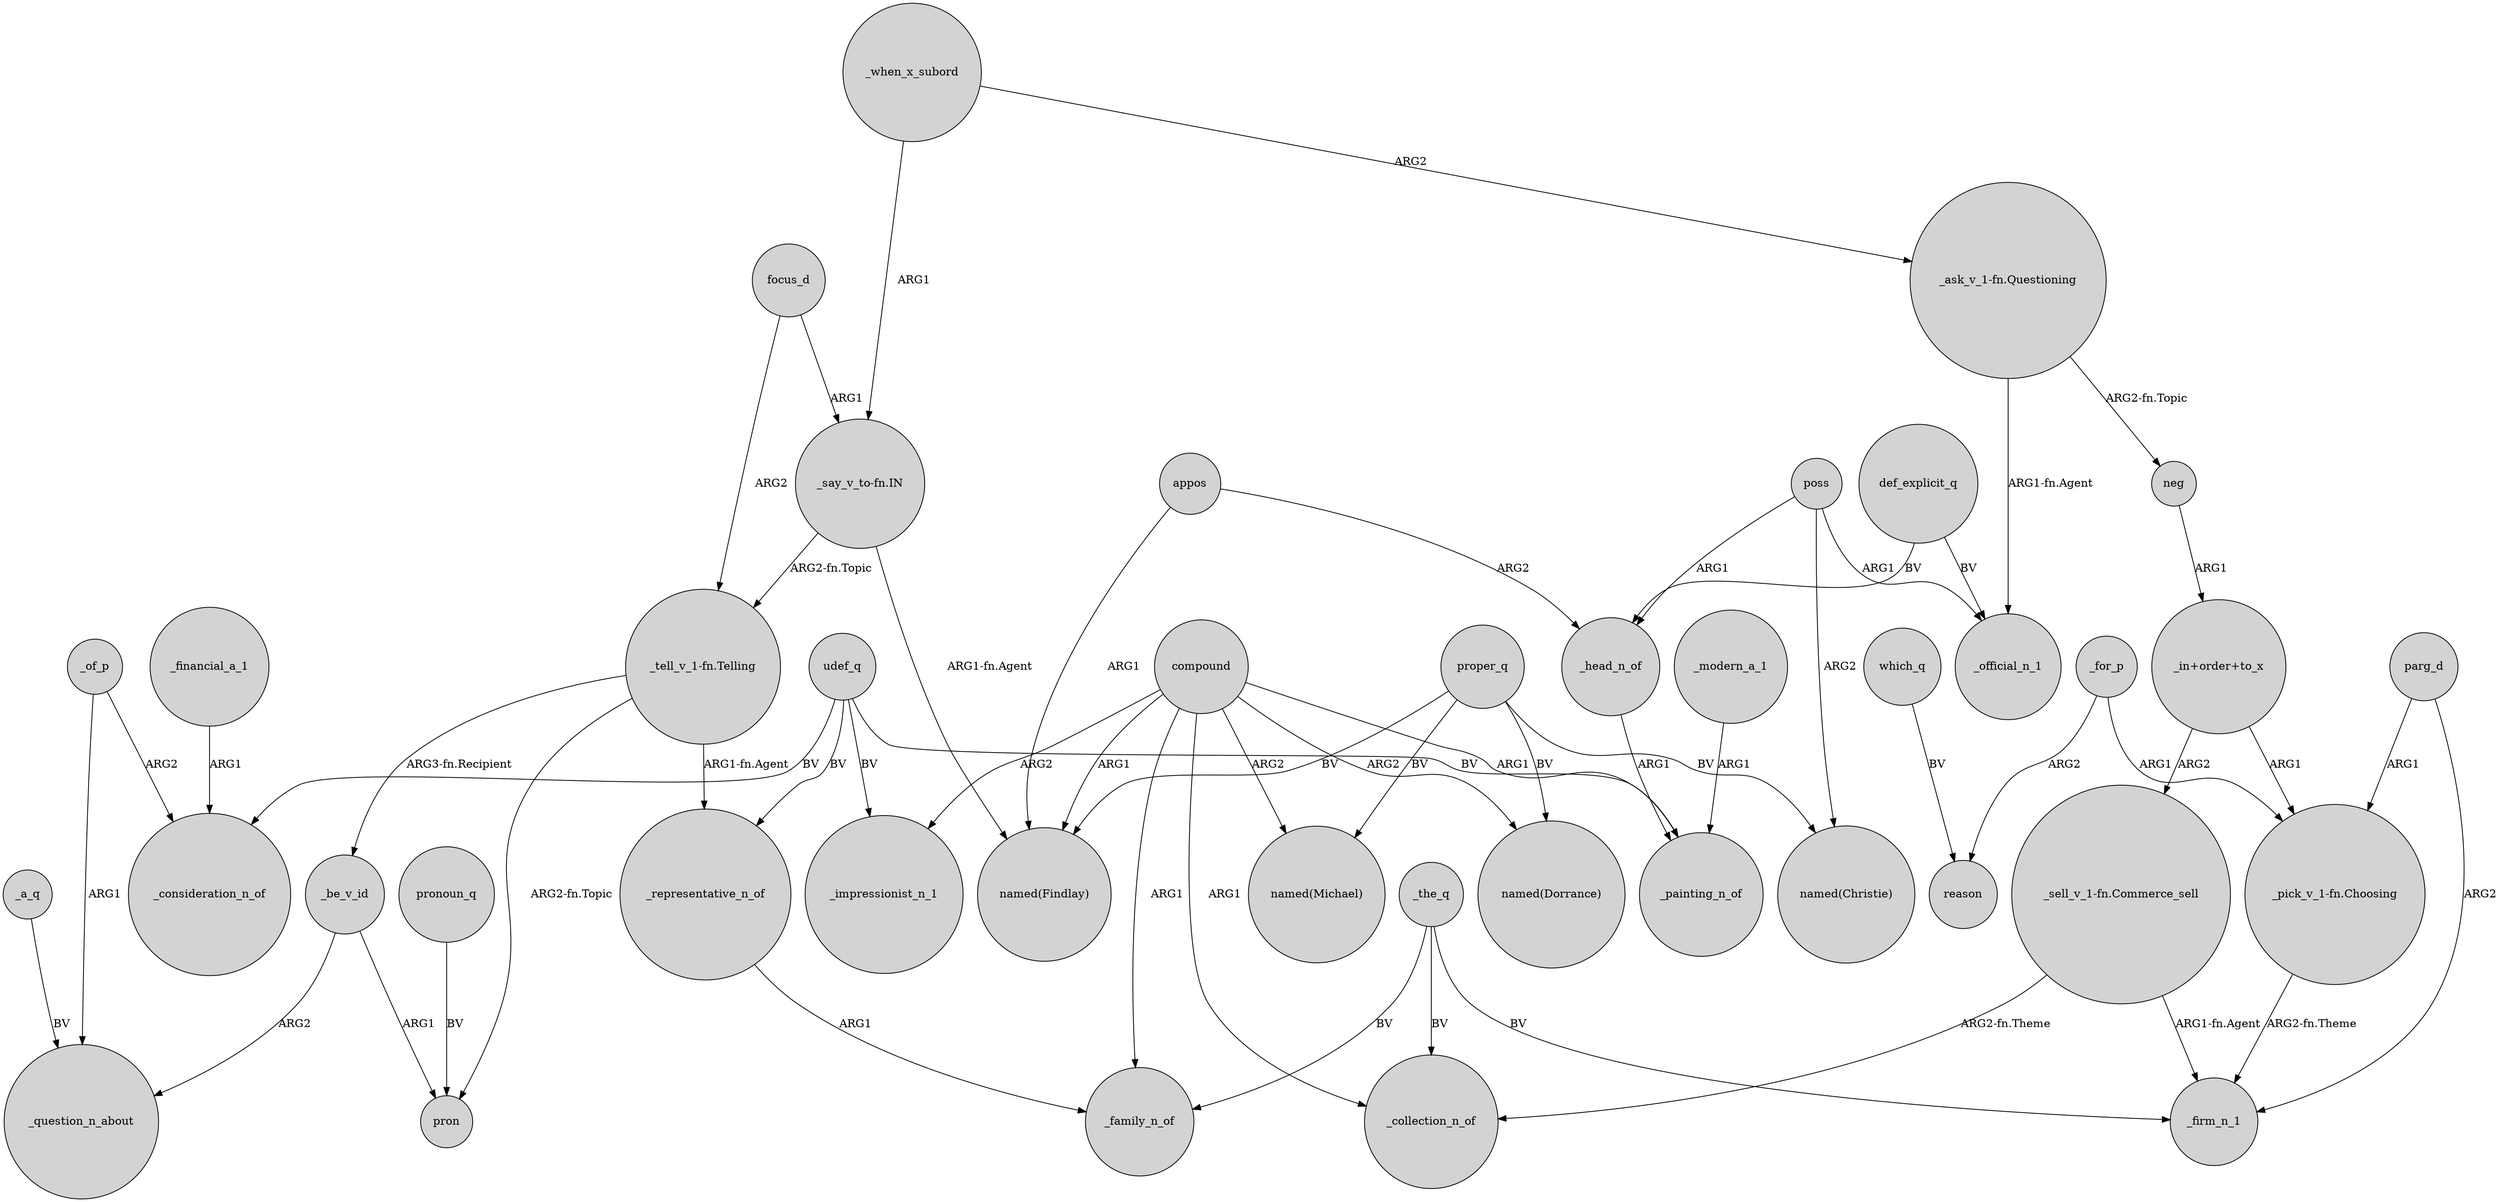 digraph {
	node [shape=circle style=filled]
	udef_q -> _consideration_n_of [label=BV]
	"_tell_v_1-fn.Telling" -> pron [label="ARG2-fn.Topic"]
	udef_q -> _impressionist_n_1 [label=BV]
	compound -> _family_n_of [label=ARG1]
	"_say_v_to-fn.IN" -> "named(Findlay)" [label="ARG1-fn.Agent"]
	_head_n_of -> _painting_n_of [label=ARG1]
	poss -> _head_n_of [label=ARG1]
	proper_q -> "named(Christie)" [label=BV]
	"_tell_v_1-fn.Telling" -> _representative_n_of [label="ARG1-fn.Agent"]
	_when_x_subord -> "_say_v_to-fn.IN" [label=ARG1]
	"_tell_v_1-fn.Telling" -> _be_v_id [label="ARG3-fn.Recipient"]
	_modern_a_1 -> _painting_n_of [label=ARG1]
	"_sell_v_1-fn.Commerce_sell" -> _collection_n_of [label="ARG2-fn.Theme"]
	_for_p -> reason [label=ARG2]
	compound -> _impressionist_n_1 [label=ARG2]
	appos -> "named(Findlay)" [label=ARG1]
	neg -> "_in+order+to_x" [label=ARG1]
	appos -> _head_n_of [label=ARG2]
	def_explicit_q -> _head_n_of [label=BV]
	def_explicit_q -> _official_n_1 [label=BV]
	_the_q -> _family_n_of [label=BV]
	_when_x_subord -> "_ask_v_1-fn.Questioning" [label=ARG2]
	_financial_a_1 -> _consideration_n_of [label=ARG1]
	_be_v_id -> _question_n_about [label=ARG2]
	udef_q -> _representative_n_of [label=BV]
	"_ask_v_1-fn.Questioning" -> _official_n_1 [label="ARG1-fn.Agent"]
	"_pick_v_1-fn.Choosing" -> _firm_n_1 [label="ARG2-fn.Theme"]
	_be_v_id -> pron [label=ARG1]
	proper_q -> "named(Dorrance)" [label=BV]
	proper_q -> "named(Michael)" [label=BV]
	_of_p -> _consideration_n_of [label=ARG2]
	which_q -> reason [label=BV]
	pronoun_q -> pron [label=BV]
	compound -> "named(Findlay)" [label=ARG1]
	compound -> _painting_n_of [label=ARG1]
	focus_d -> "_tell_v_1-fn.Telling" [label=ARG2]
	poss -> "named(Christie)" [label=ARG2]
	_the_q -> _collection_n_of [label=BV]
	_the_q -> _firm_n_1 [label=BV]
	_of_p -> _question_n_about [label=ARG1]
	compound -> "named(Dorrance)" [label=ARG2]
	udef_q -> _painting_n_of [label=BV]
	poss -> _official_n_1 [label=ARG1]
	proper_q -> "named(Findlay)" [label=BV]
	"_in+order+to_x" -> "_sell_v_1-fn.Commerce_sell" [label=ARG2]
	_for_p -> "_pick_v_1-fn.Choosing" [label=ARG1]
	"_in+order+to_x" -> "_pick_v_1-fn.Choosing" [label=ARG1]
	"_sell_v_1-fn.Commerce_sell" -> _firm_n_1 [label="ARG1-fn.Agent"]
	compound -> _collection_n_of [label=ARG1]
	_a_q -> _question_n_about [label=BV]
	"_say_v_to-fn.IN" -> "_tell_v_1-fn.Telling" [label="ARG2-fn.Topic"]
	compound -> "named(Michael)" [label=ARG2]
	"_ask_v_1-fn.Questioning" -> neg [label="ARG2-fn.Topic"]
	parg_d -> _firm_n_1 [label=ARG2]
	parg_d -> "_pick_v_1-fn.Choosing" [label=ARG1]
	focus_d -> "_say_v_to-fn.IN" [label=ARG1]
	_representative_n_of -> _family_n_of [label=ARG1]
}
